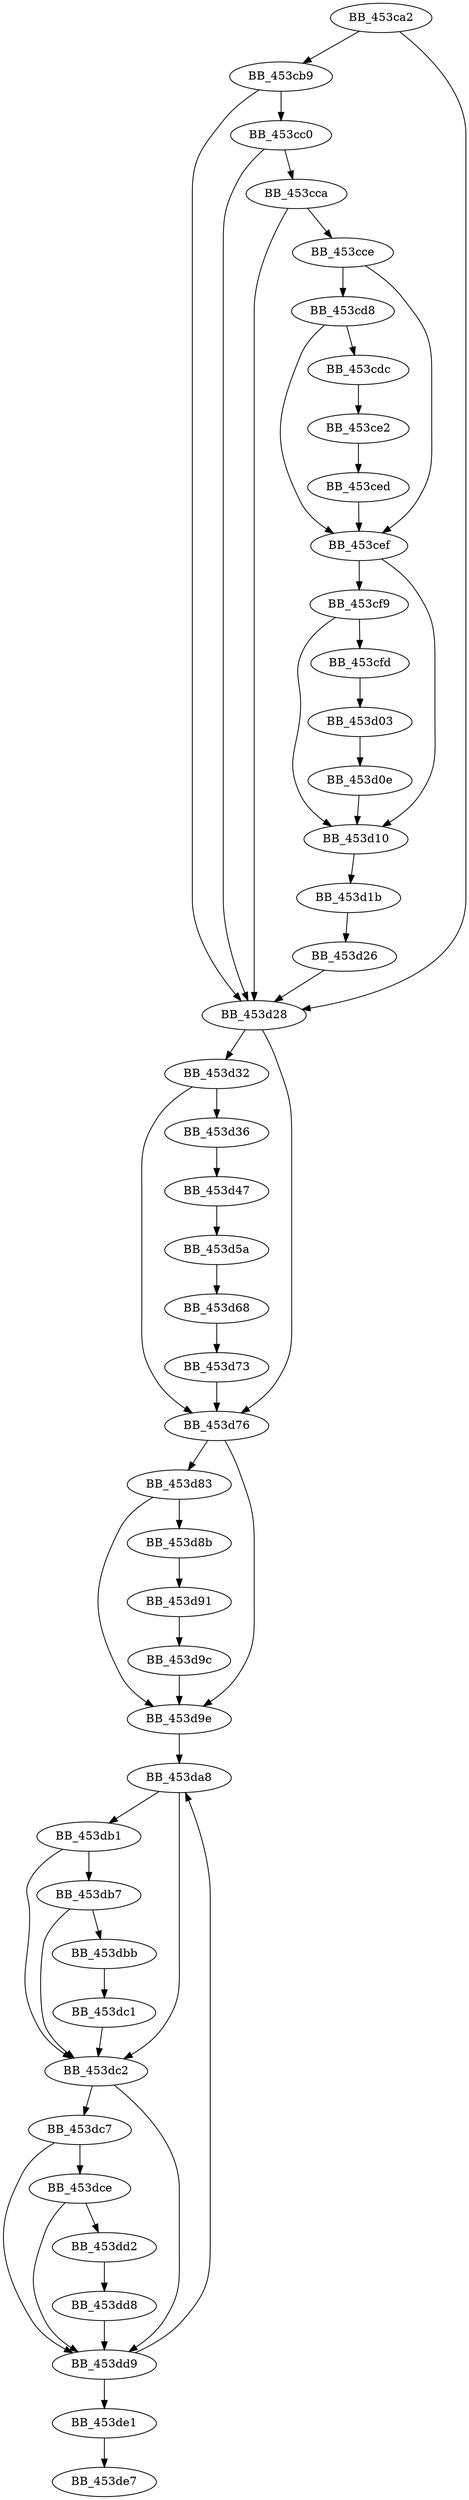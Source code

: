 DiGraph sub_453CA2{
BB_453ca2->BB_453cb9
BB_453ca2->BB_453d28
BB_453cb9->BB_453cc0
BB_453cb9->BB_453d28
BB_453cc0->BB_453cca
BB_453cc0->BB_453d28
BB_453cca->BB_453cce
BB_453cca->BB_453d28
BB_453cce->BB_453cd8
BB_453cce->BB_453cef
BB_453cd8->BB_453cdc
BB_453cd8->BB_453cef
BB_453cdc->BB_453ce2
BB_453ce2->BB_453ced
BB_453ced->BB_453cef
BB_453cef->BB_453cf9
BB_453cef->BB_453d10
BB_453cf9->BB_453cfd
BB_453cf9->BB_453d10
BB_453cfd->BB_453d03
BB_453d03->BB_453d0e
BB_453d0e->BB_453d10
BB_453d10->BB_453d1b
BB_453d1b->BB_453d26
BB_453d26->BB_453d28
BB_453d28->BB_453d32
BB_453d28->BB_453d76
BB_453d32->BB_453d36
BB_453d32->BB_453d76
BB_453d36->BB_453d47
BB_453d47->BB_453d5a
BB_453d5a->BB_453d68
BB_453d68->BB_453d73
BB_453d73->BB_453d76
BB_453d76->BB_453d83
BB_453d76->BB_453d9e
BB_453d83->BB_453d8b
BB_453d83->BB_453d9e
BB_453d8b->BB_453d91
BB_453d91->BB_453d9c
BB_453d9c->BB_453d9e
BB_453d9e->BB_453da8
BB_453da8->BB_453db1
BB_453da8->BB_453dc2
BB_453db1->BB_453db7
BB_453db1->BB_453dc2
BB_453db7->BB_453dbb
BB_453db7->BB_453dc2
BB_453dbb->BB_453dc1
BB_453dc1->BB_453dc2
BB_453dc2->BB_453dc7
BB_453dc2->BB_453dd9
BB_453dc7->BB_453dce
BB_453dc7->BB_453dd9
BB_453dce->BB_453dd2
BB_453dce->BB_453dd9
BB_453dd2->BB_453dd8
BB_453dd8->BB_453dd9
BB_453dd9->BB_453da8
BB_453dd9->BB_453de1
BB_453de1->BB_453de7
}
